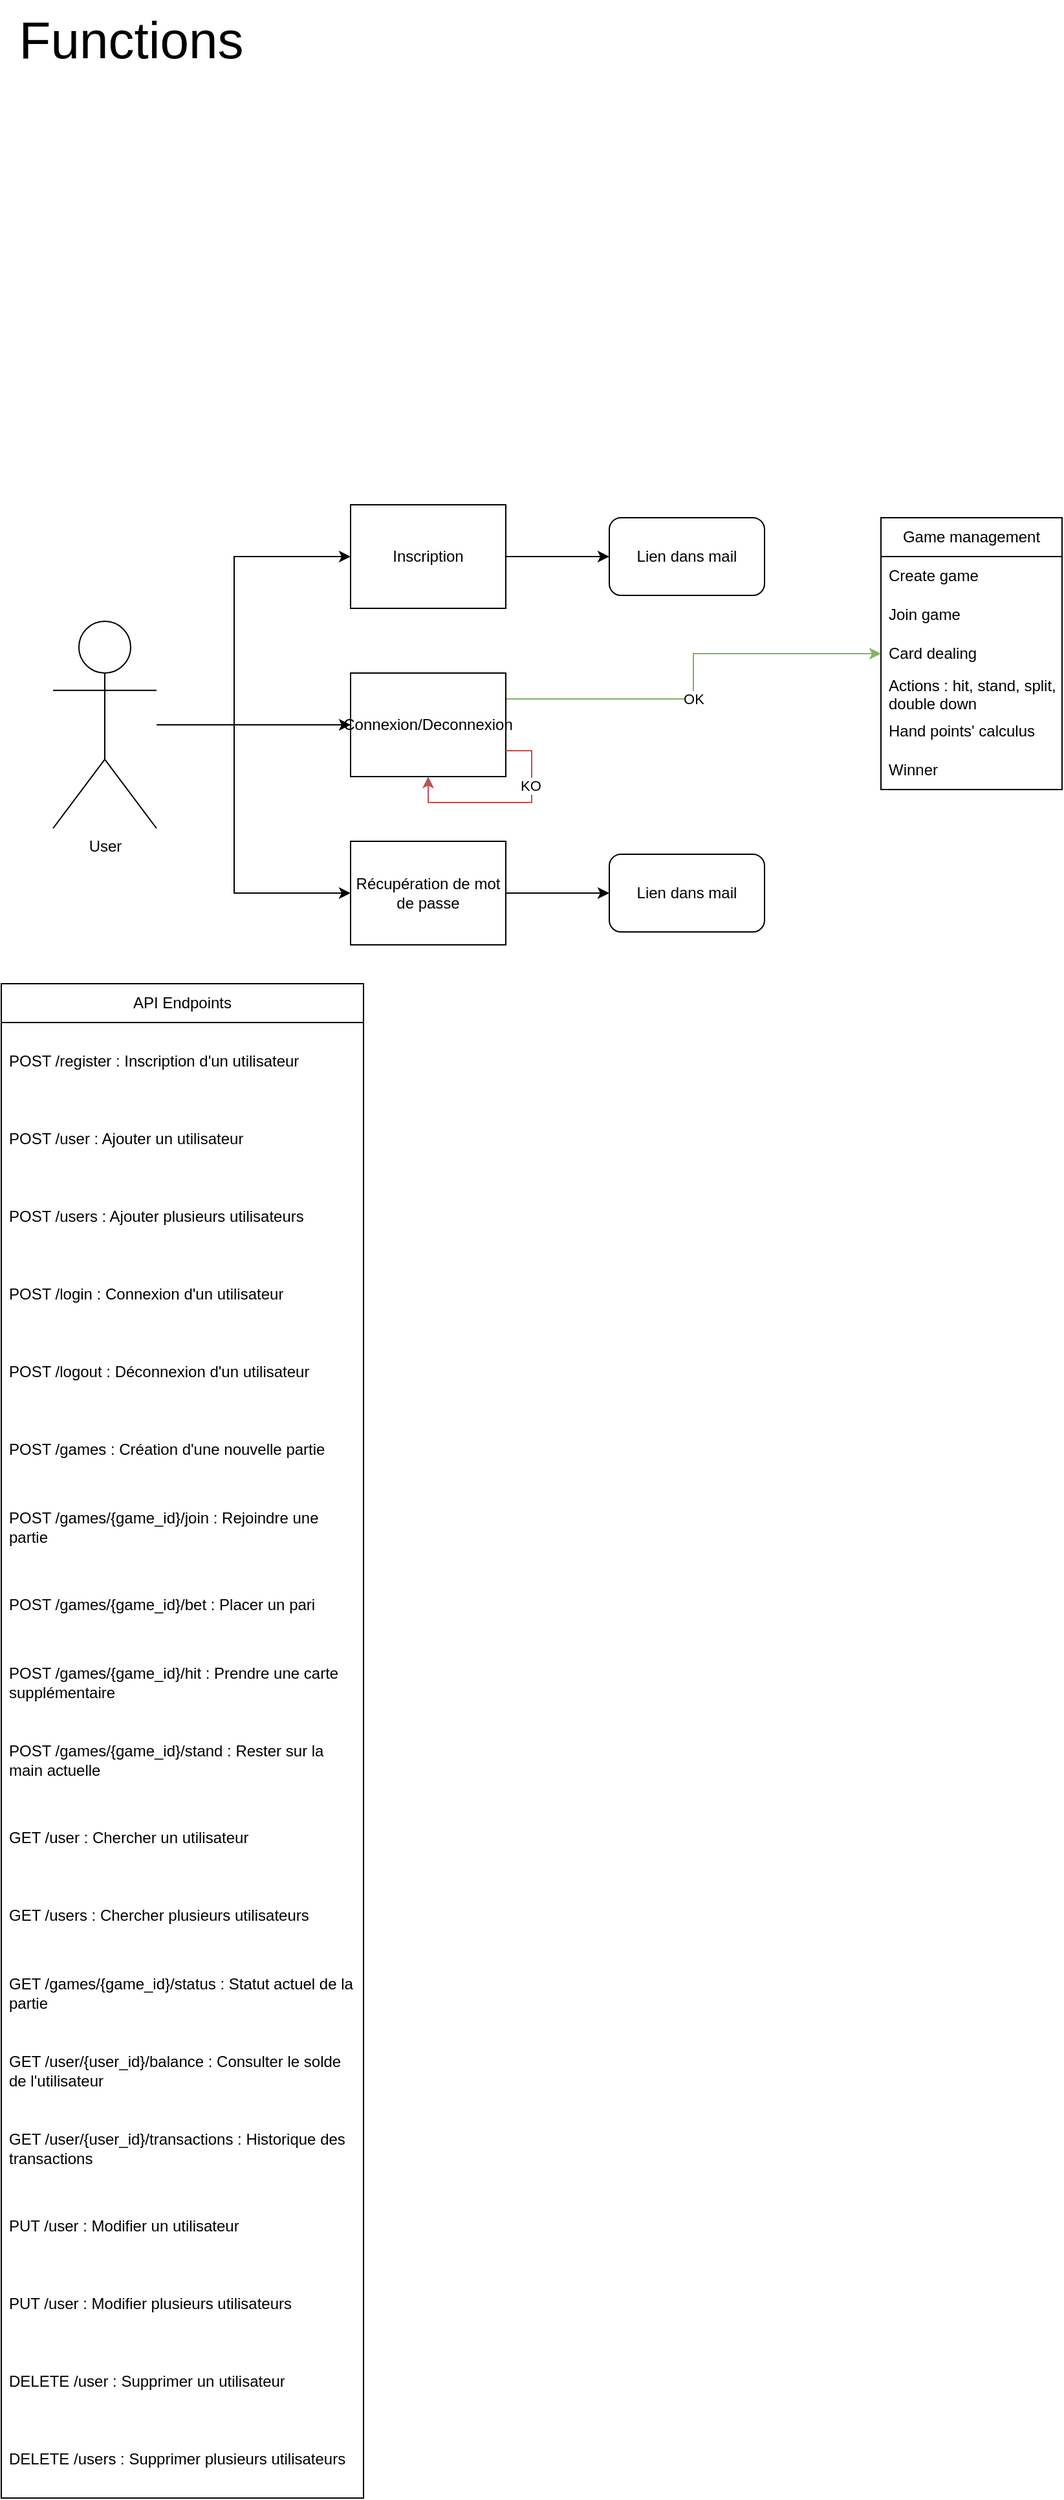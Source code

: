 <mxfile version="24.6.4" type="github">
  <diagram name="Page-1" id="jIIEvX2qblDGGFT4HYNp">
    <mxGraphModel dx="2200" dy="1153" grid="1" gridSize="10" guides="1" tooltips="1" connect="1" arrows="1" fold="1" page="1" pageScale="1" pageWidth="3300" pageHeight="2339" background="none" math="0" shadow="0">
      <root>
        <mxCell id="0" />
        <mxCell id="1" parent="0" />
        <mxCell id="4aFcUp6XhzjaDVVZE7hP-1" value="&lt;font style=&quot;font-size: 40px;&quot;&gt;Functions&lt;/font&gt;" style="text;html=1;align=center;verticalAlign=middle;resizable=0;points=[];autosize=1;strokeColor=none;fillColor=none;" vertex="1" parent="1">
          <mxGeometry x="80" y="80" width="200" height="60" as="geometry" />
        </mxCell>
        <mxCell id="4aFcUp6XhzjaDVVZE7hP-12" style="edgeStyle=orthogonalEdgeStyle;rounded=0;orthogonalLoop=1;jettySize=auto;html=1;" edge="1" parent="1" source="4aFcUp6XhzjaDVVZE7hP-3" target="4aFcUp6XhzjaDVVZE7hP-9">
          <mxGeometry relative="1" as="geometry" />
        </mxCell>
        <mxCell id="4aFcUp6XhzjaDVVZE7hP-13" style="edgeStyle=orthogonalEdgeStyle;rounded=0;orthogonalLoop=1;jettySize=auto;html=1;" edge="1" parent="1" source="4aFcUp6XhzjaDVVZE7hP-3" target="4aFcUp6XhzjaDVVZE7hP-10">
          <mxGeometry relative="1" as="geometry">
            <Array as="points">
              <mxPoint x="260" y="640" />
              <mxPoint x="260" y="510" />
            </Array>
          </mxGeometry>
        </mxCell>
        <mxCell id="4aFcUp6XhzjaDVVZE7hP-14" style="edgeStyle=orthogonalEdgeStyle;rounded=0;orthogonalLoop=1;jettySize=auto;html=1;" edge="1" parent="1" source="4aFcUp6XhzjaDVVZE7hP-3" target="4aFcUp6XhzjaDVVZE7hP-8">
          <mxGeometry relative="1" as="geometry">
            <Array as="points">
              <mxPoint x="260" y="640" />
              <mxPoint x="260" y="770" />
            </Array>
          </mxGeometry>
        </mxCell>
        <mxCell id="4aFcUp6XhzjaDVVZE7hP-3" value="User" style="shape=umlActor;verticalLabelPosition=bottom;verticalAlign=top;html=1;outlineConnect=0;" vertex="1" parent="1">
          <mxGeometry x="120" y="560" width="80" height="160" as="geometry" />
        </mxCell>
        <mxCell id="4aFcUp6XhzjaDVVZE7hP-17" style="edgeStyle=orthogonalEdgeStyle;rounded=0;orthogonalLoop=1;jettySize=auto;html=1;" edge="1" parent="1" source="4aFcUp6XhzjaDVVZE7hP-8" target="4aFcUp6XhzjaDVVZE7hP-16">
          <mxGeometry relative="1" as="geometry" />
        </mxCell>
        <mxCell id="4aFcUp6XhzjaDVVZE7hP-8" value="Récupération de mot de passe" style="rounded=0;whiteSpace=wrap;html=1;imageWidth=24;" vertex="1" parent="1">
          <mxGeometry x="350" y="730" width="120" height="80" as="geometry" />
        </mxCell>
        <mxCell id="4aFcUp6XhzjaDVVZE7hP-19" style="edgeStyle=orthogonalEdgeStyle;rounded=0;orthogonalLoop=1;jettySize=auto;html=1;exitX=1;exitY=0.25;exitDx=0;exitDy=0;fillColor=#d5e8d4;strokeColor=#82b366;" edge="1" parent="1" source="4aFcUp6XhzjaDVVZE7hP-9" target="4aFcUp6XhzjaDVVZE7hP-23">
          <mxGeometry relative="1" as="geometry">
            <mxPoint x="670" y="620" as="targetPoint" />
          </mxGeometry>
        </mxCell>
        <mxCell id="4aFcUp6XhzjaDVVZE7hP-22" value="OK" style="edgeLabel;html=1;align=center;verticalAlign=middle;resizable=0;points=[];" vertex="1" connectable="0" parent="4aFcUp6XhzjaDVVZE7hP-19">
          <mxGeometry x="-0.111" relative="1" as="geometry">
            <mxPoint as="offset" />
          </mxGeometry>
        </mxCell>
        <mxCell id="4aFcUp6XhzjaDVVZE7hP-9" value="Connexion/Deconnexion" style="rounded=0;whiteSpace=wrap;html=1;imageWidth=24;" vertex="1" parent="1">
          <mxGeometry x="350" y="600" width="120" height="80" as="geometry" />
        </mxCell>
        <mxCell id="4aFcUp6XhzjaDVVZE7hP-18" style="edgeStyle=orthogonalEdgeStyle;rounded=0;orthogonalLoop=1;jettySize=auto;html=1;" edge="1" parent="1" source="4aFcUp6XhzjaDVVZE7hP-10" target="4aFcUp6XhzjaDVVZE7hP-15">
          <mxGeometry relative="1" as="geometry" />
        </mxCell>
        <mxCell id="4aFcUp6XhzjaDVVZE7hP-10" value="Inscription" style="rounded=0;whiteSpace=wrap;html=1;imageWidth=24;" vertex="1" parent="1">
          <mxGeometry x="350" y="470" width="120" height="80" as="geometry" />
        </mxCell>
        <mxCell id="4aFcUp6XhzjaDVVZE7hP-15" value="Lien dans mail" style="rounded=1;whiteSpace=wrap;html=1;" vertex="1" parent="1">
          <mxGeometry x="550" y="480" width="120" height="60" as="geometry" />
        </mxCell>
        <mxCell id="4aFcUp6XhzjaDVVZE7hP-16" value="Lien dans mail" style="rounded=1;whiteSpace=wrap;html=1;" vertex="1" parent="1">
          <mxGeometry x="550" y="740" width="120" height="60" as="geometry" />
        </mxCell>
        <mxCell id="4aFcUp6XhzjaDVVZE7hP-20" style="edgeStyle=orthogonalEdgeStyle;rounded=0;orthogonalLoop=1;jettySize=auto;html=1;exitX=1;exitY=0.75;exitDx=0;exitDy=0;fillColor=#f8cecc;strokeColor=#b85450;" edge="1" parent="1" source="4aFcUp6XhzjaDVVZE7hP-9" target="4aFcUp6XhzjaDVVZE7hP-9">
          <mxGeometry relative="1" as="geometry" />
        </mxCell>
        <mxCell id="4aFcUp6XhzjaDVVZE7hP-21" value="KO" style="edgeLabel;html=1;align=center;verticalAlign=middle;resizable=0;points=[];" vertex="1" connectable="0" parent="4aFcUp6XhzjaDVVZE7hP-20">
          <mxGeometry x="-0.411" y="-1" relative="1" as="geometry">
            <mxPoint as="offset" />
          </mxGeometry>
        </mxCell>
        <mxCell id="4aFcUp6XhzjaDVVZE7hP-23" value="Game management" style="swimlane;fontStyle=0;childLayout=stackLayout;horizontal=1;startSize=30;horizontalStack=0;resizeParent=1;resizeParentMax=0;resizeLast=0;collapsible=1;marginBottom=0;whiteSpace=wrap;html=1;" vertex="1" parent="1">
          <mxGeometry x="760" y="480" width="140" height="210" as="geometry" />
        </mxCell>
        <mxCell id="4aFcUp6XhzjaDVVZE7hP-24" value="Create game" style="text;strokeColor=none;fillColor=none;align=left;verticalAlign=middle;spacingLeft=4;spacingRight=4;overflow=hidden;points=[[0,0.5],[1,0.5]];portConstraint=eastwest;rotatable=0;whiteSpace=wrap;html=1;" vertex="1" parent="4aFcUp6XhzjaDVVZE7hP-23">
          <mxGeometry y="30" width="140" height="30" as="geometry" />
        </mxCell>
        <mxCell id="4aFcUp6XhzjaDVVZE7hP-27" value="Join game" style="text;strokeColor=none;fillColor=none;align=left;verticalAlign=middle;spacingLeft=4;spacingRight=4;overflow=hidden;points=[[0,0.5],[1,0.5]];portConstraint=eastwest;rotatable=0;whiteSpace=wrap;html=1;" vertex="1" parent="4aFcUp6XhzjaDVVZE7hP-23">
          <mxGeometry y="60" width="140" height="30" as="geometry" />
        </mxCell>
        <mxCell id="4aFcUp6XhzjaDVVZE7hP-28" value="Card dealing" style="text;strokeColor=none;fillColor=none;align=left;verticalAlign=middle;spacingLeft=4;spacingRight=4;overflow=hidden;points=[[0,0.5],[1,0.5]];portConstraint=eastwest;rotatable=0;whiteSpace=wrap;html=1;" vertex="1" parent="4aFcUp6XhzjaDVVZE7hP-23">
          <mxGeometry y="90" width="140" height="30" as="geometry" />
        </mxCell>
        <mxCell id="4aFcUp6XhzjaDVVZE7hP-29" value="&lt;div&gt;Actions : hit, stand, split, double down&lt;br&gt;&lt;/div&gt;" style="text;strokeColor=none;fillColor=none;align=left;verticalAlign=middle;spacingLeft=4;spacingRight=4;overflow=hidden;points=[[0,0.5],[1,0.5]];portConstraint=eastwest;rotatable=0;whiteSpace=wrap;html=1;" vertex="1" parent="4aFcUp6XhzjaDVVZE7hP-23">
          <mxGeometry y="120" width="140" height="30" as="geometry" />
        </mxCell>
        <mxCell id="4aFcUp6XhzjaDVVZE7hP-25" value="Hand points&#39; calculus" style="text;strokeColor=none;fillColor=none;align=left;verticalAlign=middle;spacingLeft=4;spacingRight=4;overflow=hidden;points=[[0,0.5],[1,0.5]];portConstraint=eastwest;rotatable=0;whiteSpace=wrap;html=1;" vertex="1" parent="4aFcUp6XhzjaDVVZE7hP-23">
          <mxGeometry y="150" width="140" height="30" as="geometry" />
        </mxCell>
        <mxCell id="4aFcUp6XhzjaDVVZE7hP-26" value="Winner " style="text;strokeColor=none;fillColor=none;align=left;verticalAlign=middle;spacingLeft=4;spacingRight=4;overflow=hidden;points=[[0,0.5],[1,0.5]];portConstraint=eastwest;rotatable=0;whiteSpace=wrap;html=1;" vertex="1" parent="4aFcUp6XhzjaDVVZE7hP-23">
          <mxGeometry y="180" width="140" height="30" as="geometry" />
        </mxCell>
        <mxCell id="4aFcUp6XhzjaDVVZE7hP-30" value="API Endpoints" style="swimlane;fontStyle=0;childLayout=stackLayout;horizontal=1;startSize=30;horizontalStack=0;resizeParent=1;resizeParentMax=0;resizeLast=0;collapsible=1;marginBottom=0;whiteSpace=wrap;html=1;" vertex="1" parent="1">
          <mxGeometry x="80" y="840" width="280" height="1170" as="geometry" />
        </mxCell>
        <mxCell id="4aFcUp6XhzjaDVVZE7hP-31" value="POST /register : Inscription d&#39;un utilisateur " style="text;strokeColor=none;fillColor=none;align=left;verticalAlign=middle;spacingLeft=4;spacingRight=4;overflow=hidden;points=[[0,0.5],[1,0.5]];portConstraint=eastwest;rotatable=0;whiteSpace=wrap;html=1;" vertex="1" parent="4aFcUp6XhzjaDVVZE7hP-30">
          <mxGeometry y="30" width="280" height="60" as="geometry" />
        </mxCell>
        <mxCell id="4aFcUp6XhzjaDVVZE7hP-44" value="POST /user : Ajouter un utilisateur " style="text;strokeColor=none;fillColor=none;align=left;verticalAlign=middle;spacingLeft=4;spacingRight=4;overflow=hidden;points=[[0,0.5],[1,0.5]];portConstraint=eastwest;rotatable=0;whiteSpace=wrap;html=1;" vertex="1" parent="4aFcUp6XhzjaDVVZE7hP-30">
          <mxGeometry y="90" width="280" height="60" as="geometry" />
        </mxCell>
        <mxCell id="4aFcUp6XhzjaDVVZE7hP-45" value="POST /users : Ajouter plusieurs utilisateurs" style="text;strokeColor=none;fillColor=none;align=left;verticalAlign=middle;spacingLeft=4;spacingRight=4;overflow=hidden;points=[[0,0.5],[1,0.5]];portConstraint=eastwest;rotatable=0;whiteSpace=wrap;html=1;" vertex="1" parent="4aFcUp6XhzjaDVVZE7hP-30">
          <mxGeometry y="150" width="280" height="60" as="geometry" />
        </mxCell>
        <mxCell id="4aFcUp6XhzjaDVVZE7hP-34" value="POST /login : Connexion d&#39;un utilisateur" style="text;strokeColor=none;fillColor=none;align=left;verticalAlign=middle;spacingLeft=4;spacingRight=4;overflow=hidden;points=[[0,0.5],[1,0.5]];portConstraint=eastwest;rotatable=0;whiteSpace=wrap;html=1;" vertex="1" parent="4aFcUp6XhzjaDVVZE7hP-30">
          <mxGeometry y="210" width="280" height="60" as="geometry" />
        </mxCell>
        <mxCell id="4aFcUp6XhzjaDVVZE7hP-35" value="POST /logout : Déconnexion d&#39;un utilisateur" style="text;strokeColor=none;fillColor=none;align=left;verticalAlign=middle;spacingLeft=4;spacingRight=4;overflow=hidden;points=[[0,0.5],[1,0.5]];portConstraint=eastwest;rotatable=0;whiteSpace=wrap;html=1;" vertex="1" parent="4aFcUp6XhzjaDVVZE7hP-30">
          <mxGeometry y="270" width="280" height="60" as="geometry" />
        </mxCell>
        <mxCell id="4aFcUp6XhzjaDVVZE7hP-36" value="POST /games  : Création d&#39;une nouvelle partie" style="text;strokeColor=none;fillColor=none;align=left;verticalAlign=middle;spacingLeft=4;spacingRight=4;overflow=hidden;points=[[0,0.5],[1,0.5]];portConstraint=eastwest;rotatable=0;whiteSpace=wrap;html=1;" vertex="1" parent="4aFcUp6XhzjaDVVZE7hP-30">
          <mxGeometry y="330" width="280" height="60" as="geometry" />
        </mxCell>
        <mxCell id="4aFcUp6XhzjaDVVZE7hP-32" value="&lt;div&gt;POST /games/{game_id}/join : Rejoindre une partie&lt;/div&gt;" style="text;strokeColor=none;fillColor=none;align=left;verticalAlign=middle;spacingLeft=4;spacingRight=4;overflow=hidden;points=[[0,0.5],[1,0.5]];portConstraint=eastwest;rotatable=0;whiteSpace=wrap;html=1;" vertex="1" parent="4aFcUp6XhzjaDVVZE7hP-30">
          <mxGeometry y="390" width="280" height="60" as="geometry" />
        </mxCell>
        <mxCell id="4aFcUp6XhzjaDVVZE7hP-33" value="POST /games/{game_id}/bet : Placer un pari" style="text;strokeColor=none;fillColor=none;align=left;verticalAlign=middle;spacingLeft=4;spacingRight=4;overflow=hidden;points=[[0,0.5],[1,0.5]];portConstraint=eastwest;rotatable=0;whiteSpace=wrap;html=1;" vertex="1" parent="4aFcUp6XhzjaDVVZE7hP-30">
          <mxGeometry y="450" width="280" height="60" as="geometry" />
        </mxCell>
        <mxCell id="4aFcUp6XhzjaDVVZE7hP-42" value="POST /games/{game_id}/hit : Prendre une carte supplémentaire" style="text;strokeColor=none;fillColor=none;align=left;verticalAlign=middle;spacingLeft=4;spacingRight=4;overflow=hidden;points=[[0,0.5],[1,0.5]];portConstraint=eastwest;rotatable=0;whiteSpace=wrap;html=1;" vertex="1" parent="4aFcUp6XhzjaDVVZE7hP-30">
          <mxGeometry y="510" width="280" height="60" as="geometry" />
        </mxCell>
        <mxCell id="4aFcUp6XhzjaDVVZE7hP-38" value="POST /games/{game_id}/stand : Rester sur la main actuelle" style="text;strokeColor=none;fillColor=none;align=left;verticalAlign=middle;spacingLeft=4;spacingRight=4;overflow=hidden;points=[[0,0.5],[1,0.5]];portConstraint=eastwest;rotatable=0;whiteSpace=wrap;html=1;" vertex="1" parent="4aFcUp6XhzjaDVVZE7hP-30">
          <mxGeometry y="570" width="280" height="60" as="geometry" />
        </mxCell>
        <mxCell id="4aFcUp6XhzjaDVVZE7hP-43" value="GET /user : Chercher un utilisateur" style="text;strokeColor=none;fillColor=none;align=left;verticalAlign=middle;spacingLeft=4;spacingRight=4;overflow=hidden;points=[[0,0.5],[1,0.5]];portConstraint=eastwest;rotatable=0;whiteSpace=wrap;html=1;" vertex="1" parent="4aFcUp6XhzjaDVVZE7hP-30">
          <mxGeometry y="630" width="280" height="60" as="geometry" />
        </mxCell>
        <mxCell id="4aFcUp6XhzjaDVVZE7hP-47" value="GET /users : Chercher plusieurs utilisateurs" style="text;strokeColor=none;fillColor=none;align=left;verticalAlign=middle;spacingLeft=4;spacingRight=4;overflow=hidden;points=[[0,0.5],[1,0.5]];portConstraint=eastwest;rotatable=0;whiteSpace=wrap;html=1;" vertex="1" parent="4aFcUp6XhzjaDVVZE7hP-30">
          <mxGeometry y="690" width="280" height="60" as="geometry" />
        </mxCell>
        <mxCell id="4aFcUp6XhzjaDVVZE7hP-46" value="GET /games/{game_id}/status : Statut actuel de la partie" style="text;strokeColor=none;fillColor=none;align=left;verticalAlign=middle;spacingLeft=4;spacingRight=4;overflow=hidden;points=[[0,0.5],[1,0.5]];portConstraint=eastwest;rotatable=0;whiteSpace=wrap;html=1;" vertex="1" parent="4aFcUp6XhzjaDVVZE7hP-30">
          <mxGeometry y="750" width="280" height="60" as="geometry" />
        </mxCell>
        <mxCell id="4aFcUp6XhzjaDVVZE7hP-40" value="GET /user/{user_id}/balance : Consulter le solde de l&#39;utilisateur" style="text;strokeColor=none;fillColor=none;align=left;verticalAlign=middle;spacingLeft=4;spacingRight=4;overflow=hidden;points=[[0,0.5],[1,0.5]];portConstraint=eastwest;rotatable=0;whiteSpace=wrap;html=1;" vertex="1" parent="4aFcUp6XhzjaDVVZE7hP-30">
          <mxGeometry y="810" width="280" height="60" as="geometry" />
        </mxCell>
        <mxCell id="4aFcUp6XhzjaDVVZE7hP-41" value="GET /user/{user_id}/transactions : Historique des transactions" style="text;strokeColor=none;fillColor=none;align=left;verticalAlign=middle;spacingLeft=4;spacingRight=4;overflow=hidden;points=[[0,0.5],[1,0.5]];portConstraint=eastwest;rotatable=0;whiteSpace=wrap;html=1;" vertex="1" parent="4aFcUp6XhzjaDVVZE7hP-30">
          <mxGeometry y="870" width="280" height="60" as="geometry" />
        </mxCell>
        <mxCell id="4aFcUp6XhzjaDVVZE7hP-39" value="PUT /user : Modifier un utilisateur" style="text;strokeColor=none;fillColor=none;align=left;verticalAlign=middle;spacingLeft=4;spacingRight=4;overflow=hidden;points=[[0,0.5],[1,0.5]];portConstraint=eastwest;rotatable=0;whiteSpace=wrap;html=1;" vertex="1" parent="4aFcUp6XhzjaDVVZE7hP-30">
          <mxGeometry y="930" width="280" height="60" as="geometry" />
        </mxCell>
        <mxCell id="4aFcUp6XhzjaDVVZE7hP-48" value="PUT /user : Modifier plusieurs utilisateurs" style="text;strokeColor=none;fillColor=none;align=left;verticalAlign=middle;spacingLeft=4;spacingRight=4;overflow=hidden;points=[[0,0.5],[1,0.5]];portConstraint=eastwest;rotatable=0;whiteSpace=wrap;html=1;" vertex="1" parent="4aFcUp6XhzjaDVVZE7hP-30">
          <mxGeometry y="990" width="280" height="60" as="geometry" />
        </mxCell>
        <mxCell id="4aFcUp6XhzjaDVVZE7hP-50" value="DELETE /user : Supprimer un utilisateur" style="text;strokeColor=none;fillColor=none;align=left;verticalAlign=middle;spacingLeft=4;spacingRight=4;overflow=hidden;points=[[0,0.5],[1,0.5]];portConstraint=eastwest;rotatable=0;whiteSpace=wrap;html=1;" vertex="1" parent="4aFcUp6XhzjaDVVZE7hP-30">
          <mxGeometry y="1050" width="280" height="60" as="geometry" />
        </mxCell>
        <mxCell id="4aFcUp6XhzjaDVVZE7hP-49" value="DELETE /users : Supprimer plusieurs utilisateurs" style="text;strokeColor=none;fillColor=none;align=left;verticalAlign=middle;spacingLeft=4;spacingRight=4;overflow=hidden;points=[[0,0.5],[1,0.5]];portConstraint=eastwest;rotatable=0;whiteSpace=wrap;html=1;" vertex="1" parent="4aFcUp6XhzjaDVVZE7hP-30">
          <mxGeometry y="1110" width="280" height="60" as="geometry" />
        </mxCell>
      </root>
    </mxGraphModel>
  </diagram>
</mxfile>
